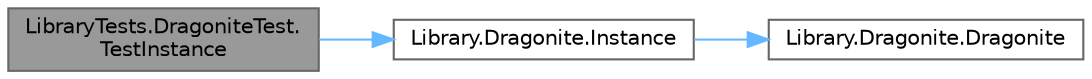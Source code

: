 digraph "LibraryTests.DragoniteTest.TestInstance"
{
 // INTERACTIVE_SVG=YES
 // LATEX_PDF_SIZE
  bgcolor="transparent";
  edge [fontname=Helvetica,fontsize=10,labelfontname=Helvetica,labelfontsize=10];
  node [fontname=Helvetica,fontsize=10,shape=box,height=0.2,width=0.4];
  rankdir="LR";
  Node1 [id="Node000001",label="LibraryTests.DragoniteTest.\lTestInstance",height=0.2,width=0.4,color="gray40", fillcolor="grey60", style="filled", fontcolor="black",tooltip="Test del método Instance."];
  Node1 -> Node2 [id="edge1_Node000001_Node000002",color="steelblue1",style="solid",tooltip=" "];
  Node2 [id="Node000002",label="Library.Dragonite.Instance",height=0.2,width=0.4,color="grey40", fillcolor="white", style="filled",URL="$classLibrary_1_1Dragonite.html#a97c847a6f0007baa4e8e55b8271bb0ac",tooltip="Este método retorna una copia del pokemon aplicando así, el patrón prototype."];
  Node2 -> Node3 [id="edge2_Node000002_Node000003",color="steelblue1",style="solid",tooltip=" "];
  Node3 [id="Node000003",label="Library.Dragonite.Dragonite",height=0.2,width=0.4,color="grey40", fillcolor="white", style="filled",URL="$classLibrary_1_1Dragonite.html#a1a4ed66e4fb896604d351fe6f13fc63a",tooltip="Constructor de Dragonite, implementa el patron GRASP creator."];
}
